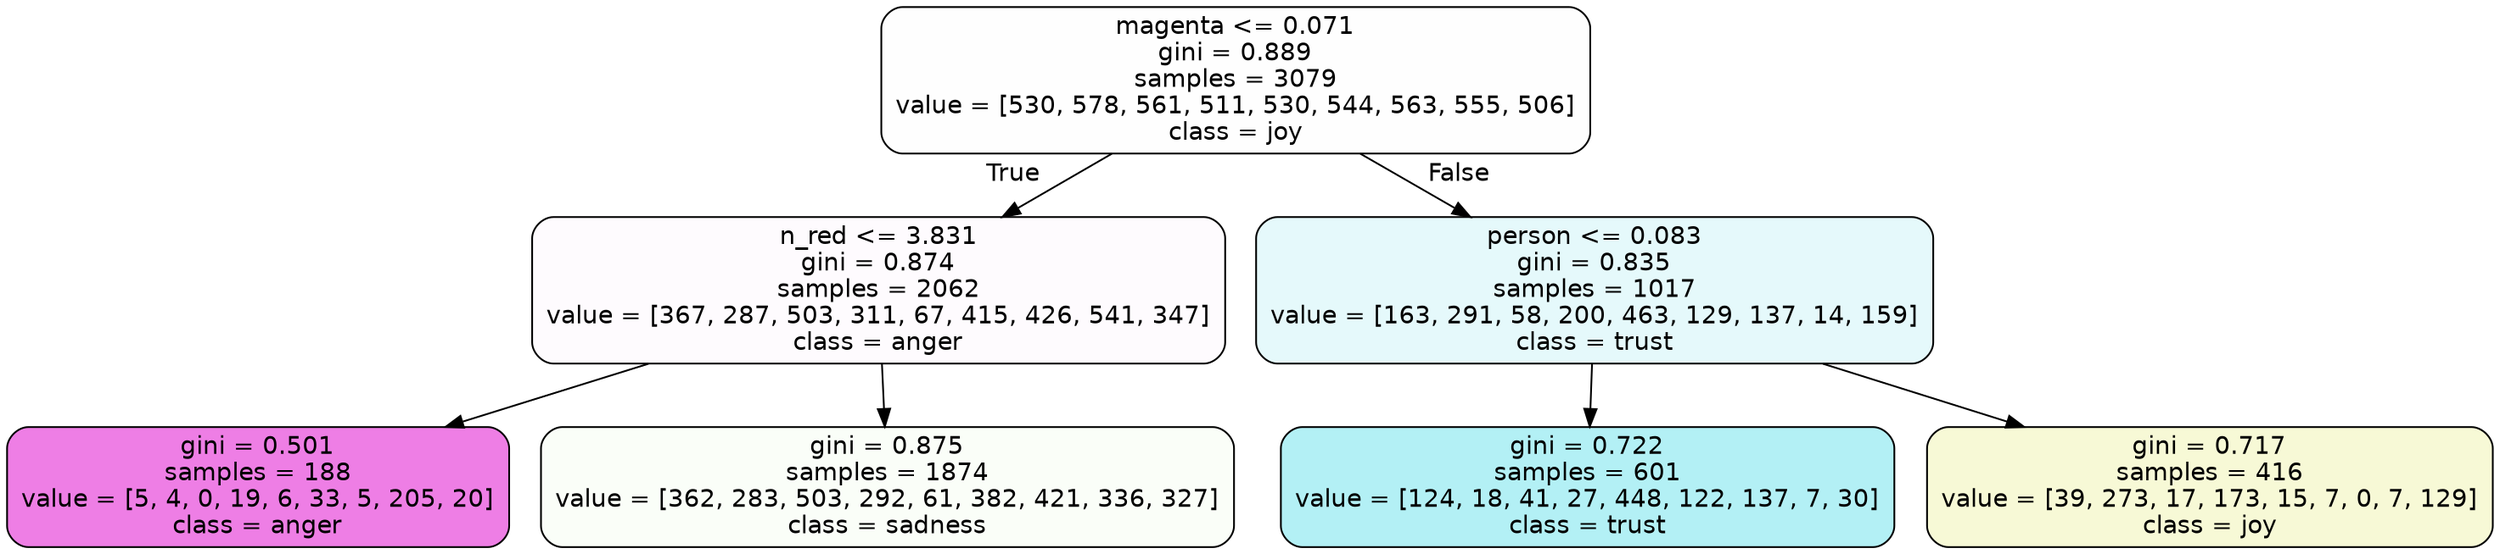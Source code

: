 digraph Tree {
node [shape=box, style="filled, rounded", color="black", fontname=helvetica] ;
edge [fontname=helvetica] ;
0 [label="magenta <= 0.071\ngini = 0.889\nsamples = 3079\nvalue = [530, 578, 561, 511, 530, 544, 563, 555, 506]\nclass = joy", fillcolor="#d7e53901"] ;
1 [label="n_red <= 3.831\ngini = 0.874\nsamples = 2062\nvalue = [367, 287, 503, 311, 67, 415, 426, 541, 347]\nclass = anger", fillcolor="#e539d704"] ;
0 -> 1 [labeldistance=2.5, labelangle=45, headlabel="True"] ;
2 [label="gini = 0.501\nsamples = 188\nvalue = [5, 4, 0, 19, 6, 33, 5, 205, 20]\nclass = anger", fillcolor="#e539d7a6"] ;
1 -> 2 ;
3 [label="gini = 0.875\nsamples = 1874\nvalue = [362, 283, 503, 292, 61, 382, 421, 336, 327]\nclass = sadness", fillcolor="#64e53908"] ;
1 -> 3 ;
4 [label="person <= 0.083\ngini = 0.835\nsamples = 1017\nvalue = [163, 291, 58, 200, 463, 129, 137, 14, 159]\nclass = trust", fillcolor="#39d7e521"] ;
0 -> 4 [labeldistance=2.5, labelangle=-45, headlabel="False"] ;
5 [label="gini = 0.722\nsamples = 601\nvalue = [124, 18, 41, 27, 448, 122, 137, 7, 30]\nclass = trust", fillcolor="#39d7e561"] ;
4 -> 5 ;
6 [label="gini = 0.717\nsamples = 416\nvalue = [39, 273, 17, 173, 15, 7, 0, 7, 129]\nclass = joy", fillcolor="#d7e53934"] ;
4 -> 6 ;
}